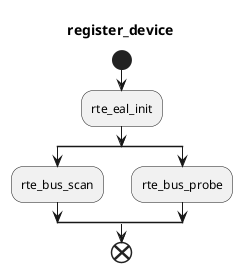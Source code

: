 @startuml
title register_device
start
:rte_eal_init;
split
    :rte_bus_scan;
split again
    :rte_bus_probe;
end split
end
@enduml

@startuml
title bus_scan
start
:rte_bus_scan;
while (FOREACH(bus, &rte_bus_list));
  :bus->scan();
  :rte_vmbus_scan();
  note right: vmbus callback
  :vmbus_scan_one();
  note right: /sys/bus/vmbus/devices
  :vmbus_add_device();
  note right: add to rte_vmbus_bus.device_list
end while
:rte_bus_probe;
end
@enduml

@startuml
title bus_probe
start
:rte_bus_probe;
while (foreach(bus, &rte_bus_list));
  :bus->probe();
  :rte_vmbus_probe;
  note right: vmbus probe callback
  while (foreach(dev, &rte_vmbus_bus.device_list))
    :vmbus_probe_all_drivers;
    while (foreach(drv, &rte_vmbus_bus.driver_list))
      :vmbus_probe_one_driver;
      if (vmbus_match()) then (no)
        break
      else (yes)
        :rte_vmbus_map_device;
        :dr->probe(dr, dev);
        :eth_hn_probe;
        note left: uio_hv_generic callback
        :eth_dev_vmbus_allocate;
        note left: each uio device alloc a rte_eth_dev
        :eth_hn_dev_init;
        note left: set callbacks
      endif
    end while
  end while
end while
end
@enduml 
